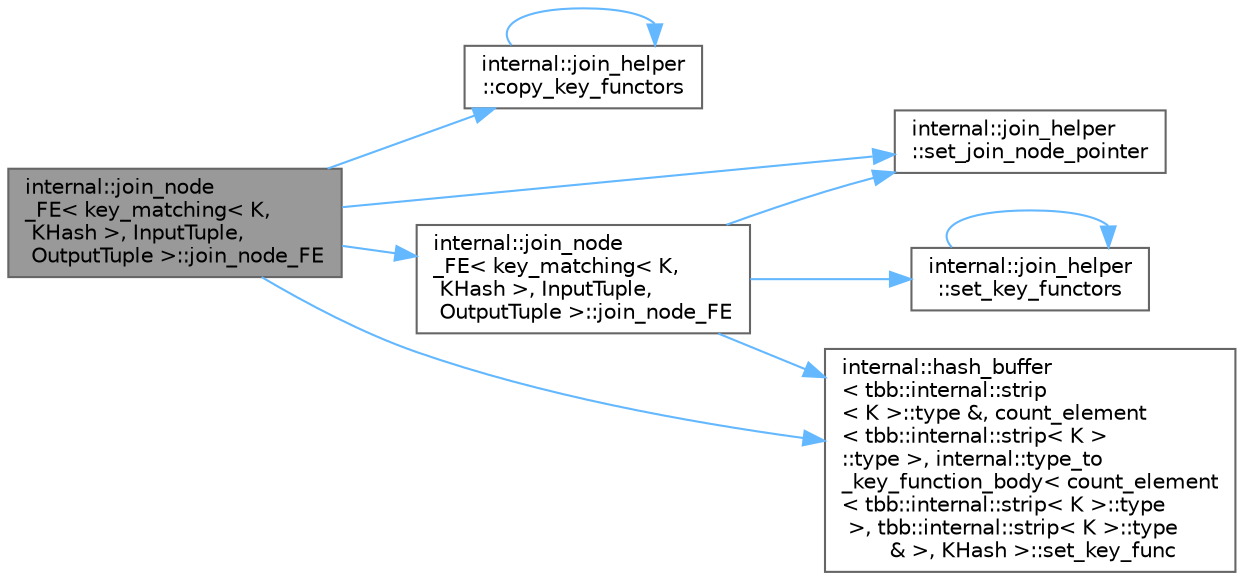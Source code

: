 digraph "internal::join_node_FE&lt; key_matching&lt; K, KHash &gt;, InputTuple, OutputTuple &gt;::join_node_FE"
{
 // LATEX_PDF_SIZE
  bgcolor="transparent";
  edge [fontname=Helvetica,fontsize=10,labelfontname=Helvetica,labelfontsize=10];
  node [fontname=Helvetica,fontsize=10,shape=box,height=0.2,width=0.4];
  rankdir="LR";
  Node1 [id="Node000001",label="internal::join_node\l_FE\< key_matching\< K,\l KHash \>, InputTuple,\l OutputTuple \>::join_node_FE",height=0.2,width=0.4,color="gray40", fillcolor="grey60", style="filled", fontcolor="black",tooltip=" "];
  Node1 -> Node2 [id="edge1_Node000001_Node000002",color="steelblue1",style="solid",tooltip=" "];
  Node2 [id="Node000002",label="internal::join_helper\l::copy_key_functors",height=0.2,width=0.4,color="grey40", fillcolor="white", style="filled",URL="$structinternal_1_1join__helper.html#a348cf5e9ed86418492a6c33b72b4c4f8",tooltip=" "];
  Node2 -> Node2 [id="edge2_Node000002_Node000002",color="steelblue1",style="solid",tooltip=" "];
  Node1 -> Node3 [id="edge3_Node000001_Node000003",color="steelblue1",style="solid",tooltip=" "];
  Node3 [id="Node000003",label="internal::join_node\l_FE\< key_matching\< K,\l KHash \>, InputTuple,\l OutputTuple \>::join_node_FE",height=0.2,width=0.4,color="grey40", fillcolor="white", style="filled",URL="$classinternal_1_1join__node___f_e_3_01key__matching_3_01_k_00_01_k_hash_01_4_00_01_input_tuple_00_01_output_tuple_01_4.html#a839843c93b6e322feb5e784ae8304601",tooltip=" "];
  Node3 -> Node4 [id="edge4_Node000003_Node000004",color="steelblue1",style="solid",tooltip=" "];
  Node4 [id="Node000004",label="internal::join_helper\l::set_join_node_pointer",height=0.2,width=0.4,color="grey40", fillcolor="white", style="filled",URL="$structinternal_1_1join__helper.html#a86aa13569a535b1aa6c74f28ca627409",tooltip=" "];
  Node3 -> Node5 [id="edge5_Node000003_Node000005",color="steelblue1",style="solid",tooltip=" "];
  Node5 [id="Node000005",label="internal::hash_buffer\l\< tbb::internal::strip\l\< K \>::type &, count_element\l\< tbb::internal::strip\< K \>\l::type \>, internal::type_to\l_key_function_body\< count_element\l\< tbb::internal::strip\< K \>::type\l \>, tbb::internal::strip\< K \>::type\l & \>, KHash \>::set_key_func",height=0.2,width=0.4,color="grey40", fillcolor="white", style="filled",URL="$classinternal_1_1hash__buffer.html#a407f7f3680aac88d1d62f2edc904d8e5",tooltip=" "];
  Node3 -> Node6 [id="edge6_Node000003_Node000006",color="steelblue1",style="solid",tooltip=" "];
  Node6 [id="Node000006",label="internal::join_helper\l::set_key_functors",height=0.2,width=0.4,color="grey40", fillcolor="white", style="filled",URL="$structinternal_1_1join__helper.html#abe7f3768ea914d74346599ac3edc9470",tooltip=" "];
  Node6 -> Node6 [id="edge7_Node000006_Node000006",color="steelblue1",style="solid",tooltip=" "];
  Node1 -> Node4 [id="edge8_Node000001_Node000004",color="steelblue1",style="solid",tooltip=" "];
  Node1 -> Node5 [id="edge9_Node000001_Node000005",color="steelblue1",style="solid",tooltip=" "];
}
